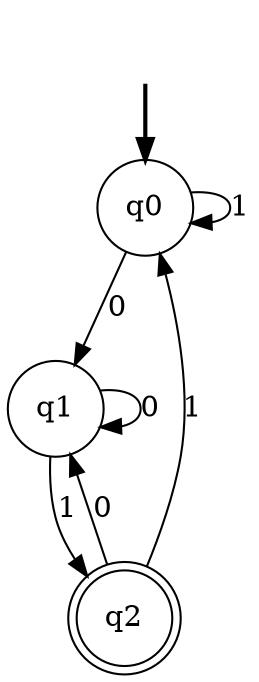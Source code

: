 digraph {
    fake [style = invisible]
    fake -> q0 [style = bold]
    q0 [root = true shape = circle]
    q1 [shape = circle]
    q2 [shape = doublecircle]
    q0 -> q1 [label = "0"]
    q0 -> q0 [label = "1"]
    q1 -> q2 [label = "1"]
    q1 -> q1 [label = "0"]
    q2 -> q0 [label = "1"]
    q2 -> q1 [label = "0"]
}